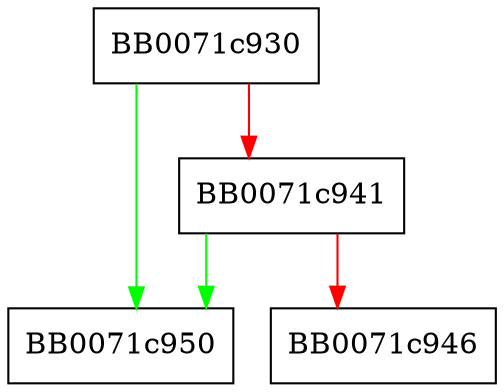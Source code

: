 digraph mime_hdr_cmp {
  node [shape="box"];
  graph [splines=ortho];
  BB0071c930 -> BB0071c950 [color="green"];
  BB0071c930 -> BB0071c941 [color="red"];
  BB0071c941 -> BB0071c950 [color="green"];
  BB0071c941 -> BB0071c946 [color="red"];
}